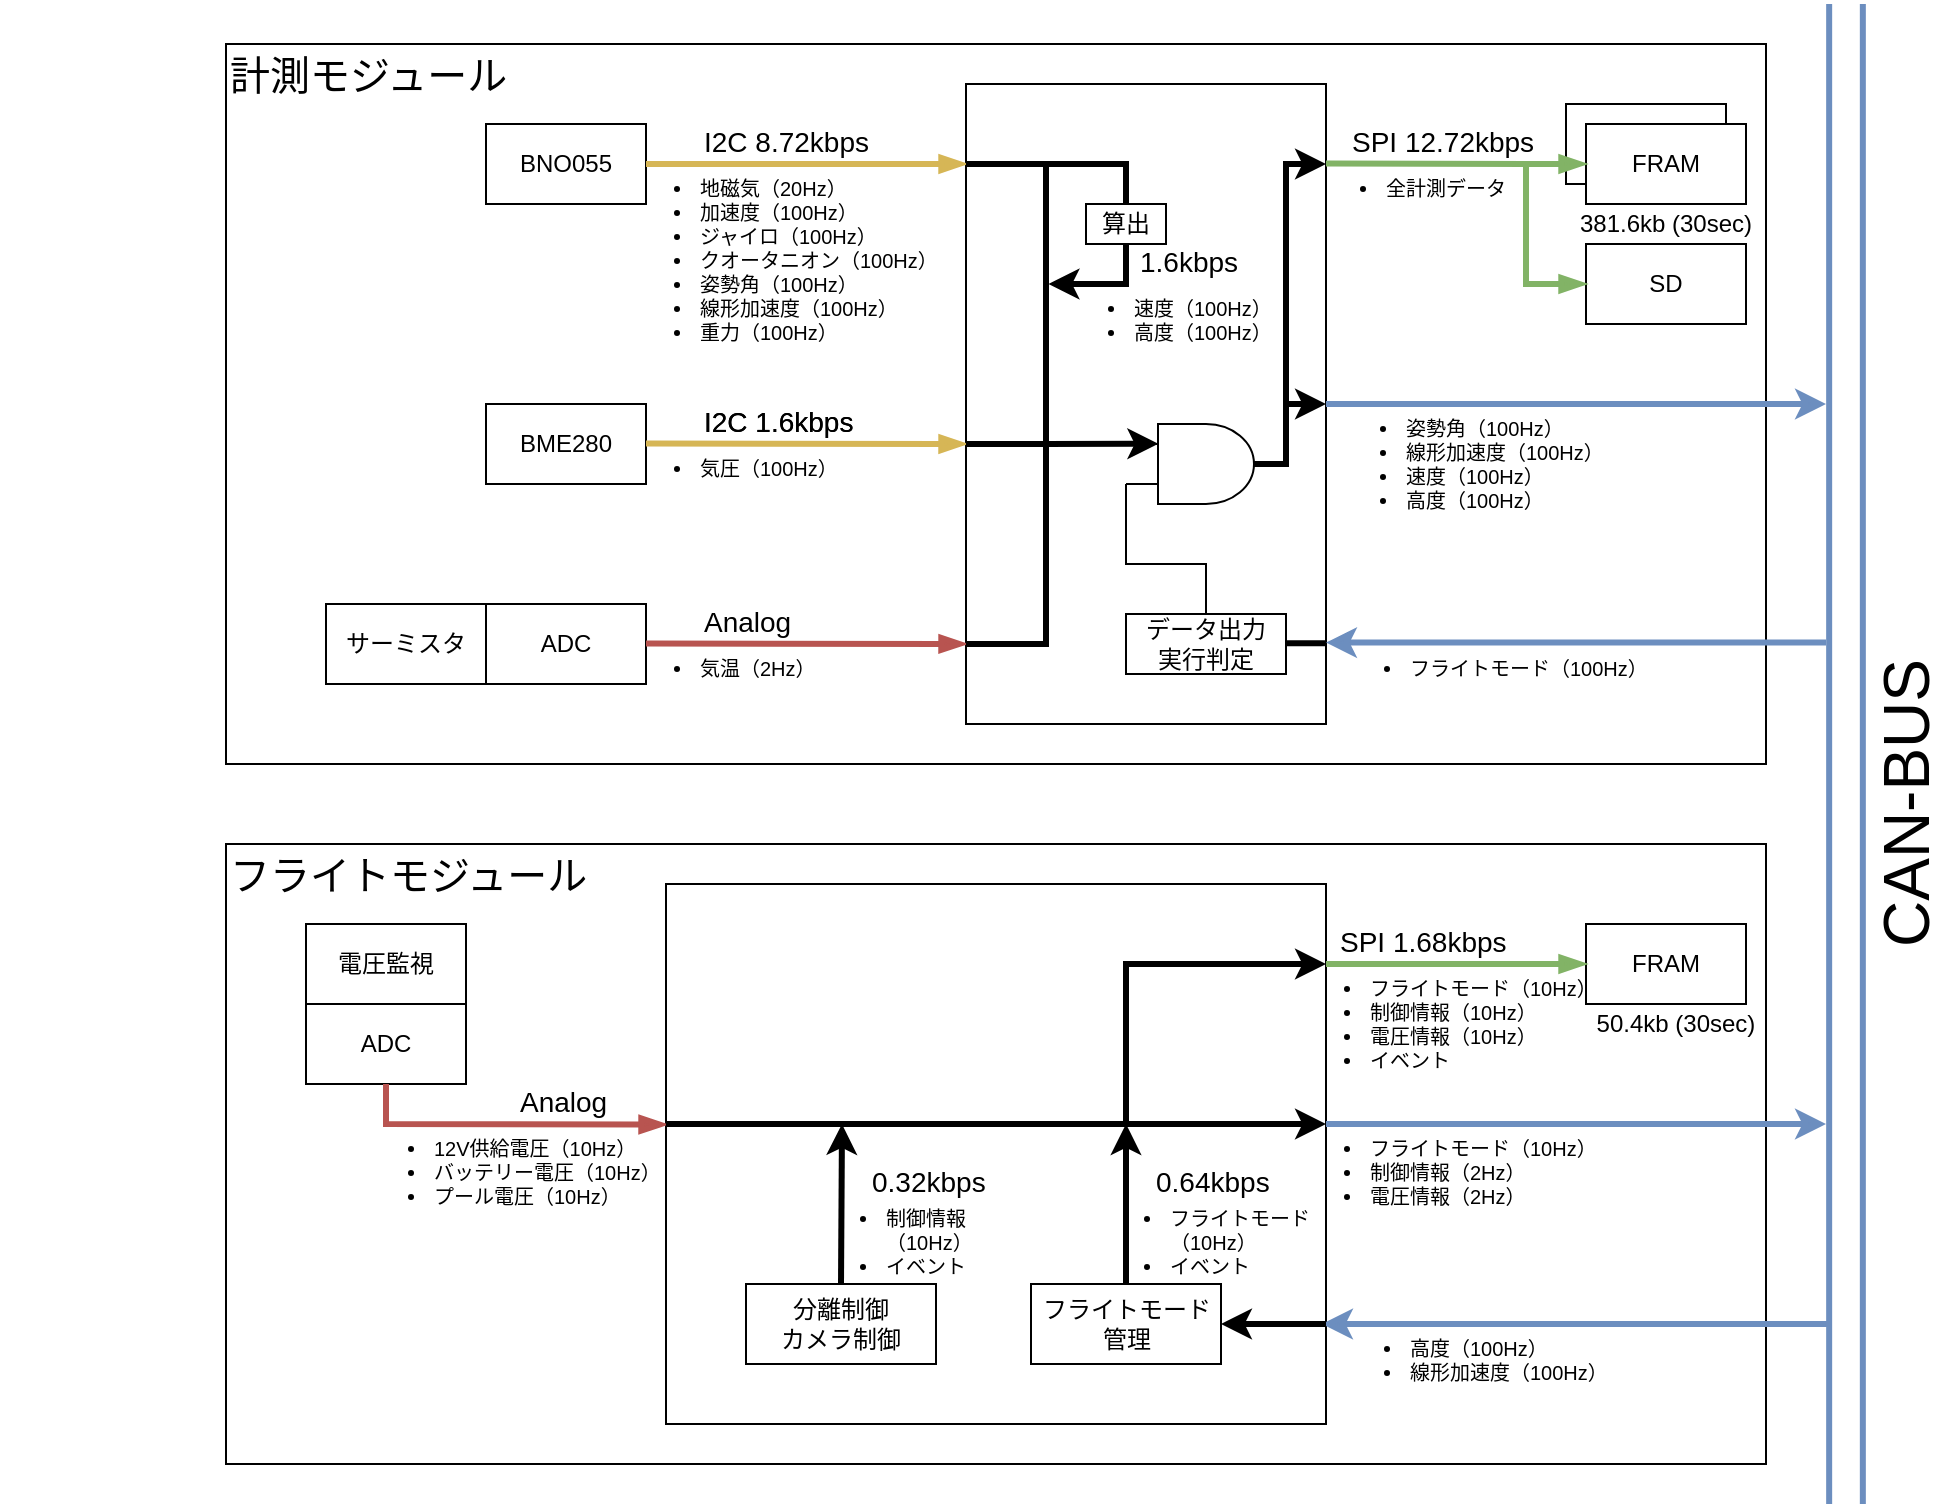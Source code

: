 <mxfile version="21.2.8" type="device">
  <diagram name="ページ1" id="ODrPmbd-owSrHWYyJO7F">
    <mxGraphModel dx="3322" dy="965" grid="1" gridSize="10" guides="1" tooltips="1" connect="1" arrows="1" fold="1" page="1" pageScale="1" pageWidth="827" pageHeight="1169" math="0" shadow="0">
      <root>
        <mxCell id="0" />
        <mxCell id="1" parent="0" />
        <mxCell id="4ESrfmdc0MQb4VluyIVh-58" value="" style="rounded=0;whiteSpace=wrap;html=1;movable=0;resizable=0;rotatable=0;deletable=0;editable=0;locked=1;connectable=0;" parent="1" vertex="1">
          <mxGeometry x="-800" y="440" width="770" height="310" as="geometry" />
        </mxCell>
        <mxCell id="4ESrfmdc0MQb4VluyIVh-57" value="" style="rounded=0;whiteSpace=wrap;html=1;" parent="1" vertex="1">
          <mxGeometry x="-800" y="40" width="770" height="360" as="geometry" />
        </mxCell>
        <mxCell id="4ESrfmdc0MQb4VluyIVh-2" value="" style="rounded=0;whiteSpace=wrap;html=1;" parent="1" vertex="1">
          <mxGeometry x="-430" y="60" width="180" height="320" as="geometry" />
        </mxCell>
        <mxCell id="4ESrfmdc0MQb4VluyIVh-1" value="BNO055" style="rounded=0;whiteSpace=wrap;html=1;" parent="1" vertex="1">
          <mxGeometry x="-670" y="80" width="80" height="40" as="geometry" />
        </mxCell>
        <mxCell id="4ESrfmdc0MQb4VluyIVh-3" value="" style="endArrow=blockThin;html=1;rounded=0;fillColor=#fff2cc;strokeColor=#d6b656;strokeWidth=3;endFill=1;" parent="1" edge="1">
          <mxGeometry width="50" height="50" relative="1" as="geometry">
            <mxPoint x="-590" y="100" as="sourcePoint" />
            <mxPoint x="-430" y="100" as="targetPoint" />
          </mxGeometry>
        </mxCell>
        <mxCell id="4ESrfmdc0MQb4VluyIVh-5" value="&lt;ul style=&quot;font-size: 10px;&quot;&gt;&lt;li style=&quot;font-size: 10px;&quot;&gt;地磁気（20Hz）&lt;/li&gt;&lt;li style=&quot;font-size: 10px;&quot;&gt;加速度（100Hz）&lt;/li&gt;&lt;li style=&quot;font-size: 10px;&quot;&gt;ジャイロ（100Hz）&lt;/li&gt;&lt;li style=&quot;font-size: 10px;&quot;&gt;クオータニオン（100Hz）&lt;/li&gt;&lt;li style=&quot;font-size: 10px;&quot;&gt;姿勢角（100Hz）&lt;/li&gt;&lt;li style=&quot;font-size: 10px;&quot;&gt;線形加速度（100Hz）&lt;/li&gt;&lt;li style=&quot;font-size: 10px;&quot;&gt;重力（100Hz）&lt;/li&gt;&lt;/ul&gt;" style="text;html=1;strokeColor=none;fillColor=none;align=left;verticalAlign=top;whiteSpace=wrap;rounded=0;fontSize=10;labelPosition=right;verticalLabelPosition=bottom;" parent="1" vertex="1">
          <mxGeometry x="-780" y="70" width="175" height="20" as="geometry" />
        </mxCell>
        <mxCell id="4ESrfmdc0MQb4VluyIVh-6" value="BME280" style="rounded=0;whiteSpace=wrap;html=1;" parent="1" vertex="1">
          <mxGeometry x="-670" y="220" width="80" height="40" as="geometry" />
        </mxCell>
        <mxCell id="4ESrfmdc0MQb4VluyIVh-7" value="" style="endArrow=blockThin;html=1;rounded=0;fillColor=#fff2cc;strokeColor=#d6b656;strokeWidth=3;endFill=1;" parent="1" edge="1">
          <mxGeometry width="50" height="50" relative="1" as="geometry">
            <mxPoint x="-590" y="239.8" as="sourcePoint" />
            <mxPoint x="-430" y="240" as="targetPoint" />
          </mxGeometry>
        </mxCell>
        <mxCell id="4ESrfmdc0MQb4VluyIVh-8" value="&lt;ul style=&quot;font-size: 10px;&quot;&gt;&lt;li style=&quot;font-size: 10px;&quot;&gt;気圧（100Hz）&lt;/li&gt;&lt;/ul&gt;" style="text;html=1;strokeColor=none;fillColor=none;align=left;verticalAlign=top;whiteSpace=wrap;rounded=0;fontSize=10;labelPosition=right;verticalLabelPosition=bottom;" parent="1" vertex="1">
          <mxGeometry x="-780" y="210" width="175" height="20" as="geometry" />
        </mxCell>
        <mxCell id="4ESrfmdc0MQb4VluyIVh-10" value="" style="rounded=0;whiteSpace=wrap;html=1;" parent="1" vertex="1">
          <mxGeometry x="-130" y="70" width="80" height="40" as="geometry" />
        </mxCell>
        <mxCell id="4ESrfmdc0MQb4VluyIVh-9" value="FRAM" style="rounded=0;whiteSpace=wrap;html=1;" parent="1" vertex="1">
          <mxGeometry x="-120" y="80" width="80" height="40" as="geometry" />
        </mxCell>
        <mxCell id="4ESrfmdc0MQb4VluyIVh-11" value="" style="endArrow=blockThin;html=1;rounded=0;fillColor=#d5e8d4;strokeColor=#82b366;strokeWidth=3;endFill=1;entryX=0;entryY=0.5;entryDx=0;entryDy=0;" parent="1" target="4ESrfmdc0MQb4VluyIVh-9" edge="1">
          <mxGeometry width="50" height="50" relative="1" as="geometry">
            <mxPoint x="-250" y="99.72" as="sourcePoint" />
            <mxPoint x="-150" y="100" as="targetPoint" />
            <Array as="points">
              <mxPoint x="-150" y="100" />
            </Array>
          </mxGeometry>
        </mxCell>
        <mxCell id="4ESrfmdc0MQb4VluyIVh-12" value="SD" style="rounded=0;whiteSpace=wrap;html=1;" parent="1" vertex="1">
          <mxGeometry x="-120" y="140" width="80" height="40" as="geometry" />
        </mxCell>
        <mxCell id="4ESrfmdc0MQb4VluyIVh-13" value="" style="endArrow=blockThin;html=1;rounded=0;fillColor=#d5e8d4;strokeColor=#82b366;strokeWidth=3;endFill=1;entryX=0;entryY=0.5;entryDx=0;entryDy=0;" parent="1" target="4ESrfmdc0MQb4VluyIVh-12" edge="1">
          <mxGeometry width="50" height="50" relative="1" as="geometry">
            <mxPoint x="-150" y="100" as="sourcePoint" />
            <mxPoint x="-150" y="160.08" as="targetPoint" />
            <Array as="points">
              <mxPoint x="-150" y="160" />
            </Array>
          </mxGeometry>
        </mxCell>
        <mxCell id="4ESrfmdc0MQb4VluyIVh-14" value="ADC" style="rounded=0;whiteSpace=wrap;html=1;" parent="1" vertex="1">
          <mxGeometry x="-670" y="320" width="80" height="40" as="geometry" />
        </mxCell>
        <mxCell id="4ESrfmdc0MQb4VluyIVh-15" value="サーミスタ" style="rounded=0;whiteSpace=wrap;html=1;" parent="1" vertex="1">
          <mxGeometry x="-750" y="320" width="80" height="40" as="geometry" />
        </mxCell>
        <mxCell id="4ESrfmdc0MQb4VluyIVh-16" value="" style="endArrow=blockThin;html=1;rounded=0;fillColor=#f8cecc;strokeColor=#b85450;strokeWidth=3;endFill=1;" parent="1" edge="1">
          <mxGeometry width="50" height="50" relative="1" as="geometry">
            <mxPoint x="-590" y="339.71" as="sourcePoint" />
            <mxPoint x="-430" y="340" as="targetPoint" />
          </mxGeometry>
        </mxCell>
        <mxCell id="4ESrfmdc0MQb4VluyIVh-17" value="&lt;ul style=&quot;font-size: 10px;&quot;&gt;&lt;li style=&quot;font-size: 10px;&quot;&gt;気温（2Hz）&lt;/li&gt;&lt;/ul&gt;" style="text;html=1;strokeColor=none;fillColor=none;align=left;verticalAlign=top;whiteSpace=wrap;rounded=0;fontSize=10;labelPosition=right;verticalLabelPosition=bottom;" parent="1" vertex="1">
          <mxGeometry x="-780" y="310" width="175" height="20" as="geometry" />
        </mxCell>
        <mxCell id="4ESrfmdc0MQb4VluyIVh-19" value="I2C 8.72kbps" style="text;html=1;strokeColor=none;fillColor=none;align=left;verticalAlign=bottom;whiteSpace=wrap;rounded=0;fontSize=14;labelPosition=right;verticalLabelPosition=top;" parent="1" vertex="1">
          <mxGeometry x="-738" y="100" width="175" height="20" as="geometry" />
        </mxCell>
        <mxCell id="4ESrfmdc0MQb4VluyIVh-20" value="I2C 1.6kbps" style="text;html=1;strokeColor=none;fillColor=none;align=left;verticalAlign=bottom;whiteSpace=wrap;rounded=0;fontSize=14;labelPosition=right;verticalLabelPosition=top;" parent="1" vertex="1">
          <mxGeometry x="-738" y="240" width="175" height="20" as="geometry" />
        </mxCell>
        <mxCell id="4ESrfmdc0MQb4VluyIVh-21" value="Analog" style="text;html=1;strokeColor=none;fillColor=none;align=left;verticalAlign=bottom;whiteSpace=wrap;rounded=0;fontSize=14;labelPosition=right;verticalLabelPosition=top;" parent="1" vertex="1">
          <mxGeometry x="-738" y="340" width="175" height="20" as="geometry" />
        </mxCell>
        <mxCell id="4ESrfmdc0MQb4VluyIVh-23" value="" style="endArrow=none;html=1;rounded=0;strokeWidth=3;endFill=0;entryX=0.5;entryY=0;entryDx=0;entryDy=0;" parent="1" target="4ESrfmdc0MQb4VluyIVh-25" edge="1">
          <mxGeometry width="50" height="50" relative="1" as="geometry">
            <mxPoint x="-430" y="100" as="sourcePoint" />
            <mxPoint x="-350" y="100" as="targetPoint" />
            <Array as="points">
              <mxPoint x="-350" y="100" />
            </Array>
          </mxGeometry>
        </mxCell>
        <mxCell id="4ESrfmdc0MQb4VluyIVh-25" value="算出" style="rounded=0;whiteSpace=wrap;html=1;" parent="1" vertex="1">
          <mxGeometry x="-370" y="120" width="40" height="20" as="geometry" />
        </mxCell>
        <mxCell id="4ESrfmdc0MQb4VluyIVh-30" value="" style="endArrow=none;html=1;rounded=0;strokeWidth=3;startArrow=classic;startFill=1;entryX=0.5;entryY=1;entryDx=0;entryDy=0;exitX=0.75;exitY=0;exitDx=0;exitDy=0;" parent="1" source="4ESrfmdc0MQb4VluyIVh-32" target="4ESrfmdc0MQb4VluyIVh-25" edge="1">
          <mxGeometry width="50" height="50" relative="1" as="geometry">
            <mxPoint x="-270" y="160" as="sourcePoint" />
            <mxPoint x="-330" y="140" as="targetPoint" />
            <Array as="points">
              <mxPoint x="-350" y="160" />
            </Array>
          </mxGeometry>
        </mxCell>
        <mxCell id="4ESrfmdc0MQb4VluyIVh-31" value="&lt;ul style=&quot;font-size: 10px;&quot;&gt;&lt;li style=&quot;font-size: 10px;&quot;&gt;速度（100Hz）&lt;/li&gt;&lt;li style=&quot;font-size: 10px;&quot;&gt;高度（100Hz）&lt;/li&gt;&lt;/ul&gt;" style="text;html=1;strokeColor=none;fillColor=none;align=left;verticalAlign=top;whiteSpace=wrap;rounded=0;fontSize=10;labelPosition=right;verticalLabelPosition=bottom;" parent="1" vertex="1">
          <mxGeometry x="-563" y="130" width="175" height="20" as="geometry" />
        </mxCell>
        <mxCell id="4ESrfmdc0MQb4VluyIVh-32" value="1.6kbps" style="text;html=1;strokeColor=none;fillColor=none;align=left;verticalAlign=bottom;whiteSpace=wrap;rounded=0;fontSize=14;labelPosition=right;verticalLabelPosition=top;" parent="1" vertex="1">
          <mxGeometry x="-520" y="160" width="175" height="20" as="geometry" />
        </mxCell>
        <mxCell id="4ESrfmdc0MQb4VluyIVh-33" value="" style="endArrow=none;html=1;rounded=0;strokeWidth=3;" parent="1" edge="1">
          <mxGeometry width="50" height="50" relative="1" as="geometry">
            <mxPoint x="-430" y="240" as="sourcePoint" />
            <mxPoint x="-390" y="100" as="targetPoint" />
            <Array as="points">
              <mxPoint x="-390" y="240" />
            </Array>
          </mxGeometry>
        </mxCell>
        <mxCell id="4ESrfmdc0MQb4VluyIVh-34" value="" style="endArrow=none;html=1;rounded=0;strokeWidth=3;" parent="1" edge="1">
          <mxGeometry width="50" height="50" relative="1" as="geometry">
            <mxPoint x="-430" y="340" as="sourcePoint" />
            <mxPoint x="-390" y="240" as="targetPoint" />
            <Array as="points">
              <mxPoint x="-390" y="340" />
            </Array>
          </mxGeometry>
        </mxCell>
        <mxCell id="4ESrfmdc0MQb4VluyIVh-36" value="I2C 1.6kbps" style="text;html=1;strokeColor=none;fillColor=none;align=left;verticalAlign=bottom;whiteSpace=wrap;rounded=0;fontSize=14;labelPosition=right;verticalLabelPosition=top;" parent="1" vertex="1">
          <mxGeometry x="-738" y="240" width="175" height="20" as="geometry" />
        </mxCell>
        <mxCell id="4ESrfmdc0MQb4VluyIVh-38" value="SPI 12.72kbps" style="text;html=1;strokeColor=none;fillColor=none;align=left;verticalAlign=bottom;whiteSpace=wrap;rounded=0;fontSize=14;labelPosition=right;verticalLabelPosition=top;" parent="1" vertex="1">
          <mxGeometry x="-414" y="100" width="175" height="20" as="geometry" />
        </mxCell>
        <mxCell id="4ESrfmdc0MQb4VluyIVh-39" value="381.6kb (30sec)" style="text;html=1;strokeColor=none;fillColor=none;align=center;verticalAlign=middle;whiteSpace=wrap;rounded=0;" parent="1" vertex="1">
          <mxGeometry x="-135" y="120" width="110" height="20" as="geometry" />
        </mxCell>
        <mxCell id="4ESrfmdc0MQb4VluyIVh-40" value="" style="endArrow=classic;html=1;rounded=0;strokeWidth=3;endFill=1;" parent="1" edge="1">
          <mxGeometry width="50" height="50" relative="1" as="geometry">
            <mxPoint x="-290" y="250" as="sourcePoint" />
            <mxPoint x="-250" y="220" as="targetPoint" />
            <Array as="points">
              <mxPoint x="-270" y="250" />
              <mxPoint x="-270" y="220" />
            </Array>
          </mxGeometry>
        </mxCell>
        <mxCell id="4ESrfmdc0MQb4VluyIVh-41" value="" style="endArrow=classic;html=1;rounded=0;fillColor=#dae8fc;strokeColor=#6c8ebf;strokeWidth=3;endFill=1;" parent="1" edge="1">
          <mxGeometry width="50" height="50" relative="1" as="geometry">
            <mxPoint x="-250" y="220" as="sourcePoint" />
            <mxPoint y="220" as="targetPoint" />
          </mxGeometry>
        </mxCell>
        <mxCell id="4ESrfmdc0MQb4VluyIVh-45" value="&lt;ul style=&quot;font-size: 10px;&quot;&gt;&lt;li style=&quot;font-size: 10px;&quot;&gt;全計測データ&lt;/li&gt;&lt;/ul&gt;" style="text;html=1;strokeColor=none;fillColor=none;align=left;verticalAlign=top;whiteSpace=wrap;rounded=0;fontSize=10;labelPosition=right;verticalLabelPosition=bottom;" parent="1" vertex="1">
          <mxGeometry x="-437.5" y="70" width="175" height="20" as="geometry" />
        </mxCell>
        <mxCell id="4ESrfmdc0MQb4VluyIVh-46" value="&lt;ul style=&quot;font-size: 10px;&quot;&gt;&lt;li style=&quot;font-size: 10px;&quot;&gt;姿勢角（100Hz）&lt;/li&gt;&lt;li style=&quot;font-size: 10px;&quot;&gt;線形加速度（100Hz）&lt;/li&gt;&lt;li style=&quot;font-size: 10px;&quot;&gt;速度（100Hz）&lt;/li&gt;&lt;li style=&quot;font-size: 10px;&quot;&gt;高度（100Hz）&lt;/li&gt;&lt;/ul&gt;" style="text;html=1;strokeColor=none;fillColor=none;align=left;verticalAlign=top;whiteSpace=wrap;rounded=0;fontSize=10;labelPosition=right;verticalLabelPosition=bottom;" parent="1" vertex="1">
          <mxGeometry x="-427.5" y="190" width="175" height="20" as="geometry" />
        </mxCell>
        <mxCell id="4ESrfmdc0MQb4VluyIVh-47" value="" style="endArrow=none;html=1;rounded=0;fillColor=#dae8fc;strokeColor=#6c8ebf;strokeWidth=3;endFill=0;shape=link;targetPerimeterSpacing=0;width=14.839;" parent="1" edge="1">
          <mxGeometry width="50" height="50" relative="1" as="geometry">
            <mxPoint x="10" y="20" as="sourcePoint" />
            <mxPoint x="10" y="770" as="targetPoint" />
          </mxGeometry>
        </mxCell>
        <mxCell id="4ESrfmdc0MQb4VluyIVh-89" value="CAN-BUS" style="edgeLabel;html=1;align=center;verticalAlign=middle;resizable=0;points=[];fontSize=32;fontFamily=Helvetica;fontColor=default;horizontal=0;" parent="4ESrfmdc0MQb4VluyIVh-47" vertex="1" connectable="0">
          <mxGeometry x="0.048" y="6" relative="1" as="geometry">
            <mxPoint x="24" y="7" as="offset" />
          </mxGeometry>
        </mxCell>
        <mxCell id="4ESrfmdc0MQb4VluyIVh-48" value="" style="endArrow=none;html=1;rounded=0;fillColor=#dae8fc;strokeColor=#6c8ebf;strokeWidth=3;endFill=0;startArrow=classic;startFill=1;" parent="1" edge="1">
          <mxGeometry width="50" height="50" relative="1" as="geometry">
            <mxPoint x="-250" y="339.31" as="sourcePoint" />
            <mxPoint y="339.31" as="targetPoint" />
          </mxGeometry>
        </mxCell>
        <mxCell id="4ESrfmdc0MQb4VluyIVh-49" value="" style="endArrow=none;html=1;rounded=0;strokeWidth=3;endFill=0;" parent="1" edge="1">
          <mxGeometry width="50" height="50" relative="1" as="geometry">
            <mxPoint x="-270" y="339.67" as="sourcePoint" />
            <mxPoint x="-250" y="339.67" as="targetPoint" />
          </mxGeometry>
        </mxCell>
        <mxCell id="4ESrfmdc0MQb4VluyIVh-50" value="&lt;ul style=&quot;font-size: 10px;&quot;&gt;&lt;li style=&quot;font-size: 10px;&quot;&gt;フライトモード（100Hz）&lt;/li&gt;&lt;/ul&gt;" style="text;html=1;strokeColor=none;fillColor=none;align=left;verticalAlign=top;whiteSpace=wrap;rounded=0;fontSize=10;labelPosition=right;verticalLabelPosition=bottom;" parent="1" vertex="1">
          <mxGeometry x="-425" y="310" width="175" height="20" as="geometry" />
        </mxCell>
        <mxCell id="4ESrfmdc0MQb4VluyIVh-51" value="データ出力&lt;br&gt;実行判定" style="rounded=0;whiteSpace=wrap;html=1;" parent="1" vertex="1">
          <mxGeometry x="-350" y="325" width="80" height="30" as="geometry" />
        </mxCell>
        <mxCell id="4ESrfmdc0MQb4VluyIVh-54" value="" style="endArrow=classic;html=1;rounded=0;strokeWidth=3;endFill=1;entryX=0.202;entryY=0.247;entryDx=0;entryDy=0;entryPerimeter=0;" parent="1" target="4ESrfmdc0MQb4VluyIVh-53" edge="1">
          <mxGeometry width="50" height="50" relative="1" as="geometry">
            <mxPoint x="-390" y="240" as="sourcePoint" />
            <mxPoint x="-330" y="240" as="targetPoint" />
          </mxGeometry>
        </mxCell>
        <mxCell id="4ESrfmdc0MQb4VluyIVh-53" value="" style="verticalLabelPosition=bottom;shadow=0;dashed=0;align=center;html=1;verticalAlign=top;shape=mxgraph.electrical.logic_gates.logic_gate;operation=and;" parent="1" vertex="1">
          <mxGeometry x="-350" y="230" width="80" height="40" as="geometry" />
        </mxCell>
        <mxCell id="4ESrfmdc0MQb4VluyIVh-55" value="" style="endArrow=none;html=1;rounded=0;exitX=0.5;exitY=0;exitDx=0;exitDy=0;" parent="1" source="4ESrfmdc0MQb4VluyIVh-51" edge="1">
          <mxGeometry width="50" height="50" relative="1" as="geometry">
            <mxPoint x="-400" y="310" as="sourcePoint" />
            <mxPoint x="-350" y="260" as="targetPoint" />
            <Array as="points">
              <mxPoint x="-310" y="300" />
              <mxPoint x="-350" y="300" />
            </Array>
          </mxGeometry>
        </mxCell>
        <mxCell id="4ESrfmdc0MQb4VluyIVh-56" value="" style="endArrow=classic;html=1;rounded=0;strokeWidth=3;endFill=1;" parent="1" edge="1">
          <mxGeometry width="50" height="50" relative="1" as="geometry">
            <mxPoint x="-270" y="220" as="sourcePoint" />
            <mxPoint x="-250" y="100" as="targetPoint" />
            <Array as="points">
              <mxPoint x="-270" y="100" />
            </Array>
          </mxGeometry>
        </mxCell>
        <mxCell id="4ESrfmdc0MQb4VluyIVh-59" value="" style="rounded=0;whiteSpace=wrap;html=1;movable=0;resizable=0;rotatable=0;deletable=0;editable=0;locked=1;connectable=0;" parent="1" vertex="1">
          <mxGeometry x="-580" y="460" width="330" height="270" as="geometry" />
        </mxCell>
        <mxCell id="4ESrfmdc0MQb4VluyIVh-60" value="" style="endArrow=none;html=1;rounded=0;fillColor=#dae8fc;strokeColor=#6c8ebf;strokeWidth=3;endFill=0;startArrow=classic;startFill=1;" parent="1" edge="1">
          <mxGeometry width="50" height="50" relative="1" as="geometry">
            <mxPoint x="-252" y="680" as="sourcePoint" />
            <mxPoint x="0.5" y="680" as="targetPoint" />
          </mxGeometry>
        </mxCell>
        <mxCell id="4ESrfmdc0MQb4VluyIVh-61" value="&lt;ul style=&quot;font-size: 10px;&quot;&gt;&lt;li style=&quot;font-size: 10px;&quot;&gt;高度（100Hz）&lt;/li&gt;&lt;li style=&quot;font-size: 10px;&quot;&gt;線形加速度（100Hz）&lt;/li&gt;&lt;/ul&gt;" style="text;html=1;strokeColor=none;fillColor=none;align=left;verticalAlign=top;whiteSpace=wrap;rounded=0;fontSize=10;labelPosition=right;verticalLabelPosition=bottom;" parent="1" vertex="1">
          <mxGeometry x="-425" y="650" width="175" height="20" as="geometry" />
        </mxCell>
        <mxCell id="4ESrfmdc0MQb4VluyIVh-62" value="フライトモード&lt;br&gt;管理" style="rounded=0;whiteSpace=wrap;html=1;" parent="1" vertex="1">
          <mxGeometry x="-397.5" y="660" width="95" height="40" as="geometry" />
        </mxCell>
        <mxCell id="4ESrfmdc0MQb4VluyIVh-63" value="" style="endArrow=none;html=1;rounded=0;strokeWidth=3;endFill=0;startArrow=classic;startFill=1;exitX=1;exitY=0.5;exitDx=0;exitDy=0;" parent="1" source="4ESrfmdc0MQb4VluyIVh-62" edge="1">
          <mxGeometry width="50" height="50" relative="1" as="geometry">
            <mxPoint x="-290" y="680" as="sourcePoint" />
            <mxPoint x="-250" y="680" as="targetPoint" />
            <Array as="points" />
          </mxGeometry>
        </mxCell>
        <mxCell id="4ESrfmdc0MQb4VluyIVh-64" value="FRAM" style="rounded=0;whiteSpace=wrap;html=1;" parent="1" vertex="1">
          <mxGeometry x="-120" y="480" width="80" height="40" as="geometry" />
        </mxCell>
        <mxCell id="4ESrfmdc0MQb4VluyIVh-65" value="" style="endArrow=blockThin;html=1;rounded=0;fillColor=#d5e8d4;strokeColor=#82b366;strokeWidth=3;endFill=1;entryX=0;entryY=0.5;entryDx=0;entryDy=0;" parent="1" target="4ESrfmdc0MQb4VluyIVh-64" edge="1">
          <mxGeometry width="50" height="50" relative="1" as="geometry">
            <mxPoint x="-150" y="500" as="sourcePoint" />
            <mxPoint x="-150" y="500" as="targetPoint" />
            <Array as="points">
              <mxPoint x="-250" y="500" />
              <mxPoint x="-150" y="500" />
            </Array>
          </mxGeometry>
        </mxCell>
        <mxCell id="4ESrfmdc0MQb4VluyIVh-66" value="SPI 1.68kbps" style="text;html=1;strokeColor=none;fillColor=none;align=left;verticalAlign=bottom;whiteSpace=wrap;rounded=0;fontSize=14;labelPosition=right;verticalLabelPosition=top;" parent="1" vertex="1">
          <mxGeometry x="-420" y="500" width="175" height="20" as="geometry" />
        </mxCell>
        <mxCell id="4ESrfmdc0MQb4VluyIVh-67" value="&lt;ul style=&quot;font-size: 10px;&quot;&gt;&lt;li style=&quot;font-size: 10px;&quot;&gt;フライトモード（10Hz）&lt;/li&gt;&lt;li style=&quot;font-size: 10px;&quot;&gt;制御情報（10Hz）&lt;/li&gt;&lt;li style=&quot;font-size: 10px;&quot;&gt;電圧情報（10Hz）&lt;/li&gt;&lt;li style=&quot;font-size: 10px;&quot;&gt;イベント&lt;/li&gt;&lt;/ul&gt;" style="text;html=1;strokeColor=none;fillColor=none;align=left;verticalAlign=top;whiteSpace=wrap;rounded=0;fontSize=10;labelPosition=right;verticalLabelPosition=bottom;" parent="1" vertex="1">
          <mxGeometry x="-445" y="470" width="175" height="20" as="geometry" />
        </mxCell>
        <mxCell id="4ESrfmdc0MQb4VluyIVh-68" value="" style="endArrow=classic;html=1;rounded=0;fillColor=#dae8fc;strokeColor=#6c8ebf;strokeWidth=3;endFill=1;" parent="1" edge="1">
          <mxGeometry width="50" height="50" relative="1" as="geometry">
            <mxPoint x="-250" y="580" as="sourcePoint" />
            <mxPoint y="580" as="targetPoint" />
          </mxGeometry>
        </mxCell>
        <mxCell id="4ESrfmdc0MQb4VluyIVh-69" value="50.4kb (30sec)" style="text;html=1;strokeColor=none;fillColor=none;align=center;verticalAlign=middle;whiteSpace=wrap;rounded=0;" parent="1" vertex="1">
          <mxGeometry x="-130" y="520" width="110" height="20" as="geometry" />
        </mxCell>
        <mxCell id="4ESrfmdc0MQb4VluyIVh-70" value="&lt;ul style=&quot;font-size: 10px;&quot;&gt;&lt;li style=&quot;font-size: 10px;&quot;&gt;フライトモード（10Hz）&lt;/li&gt;&lt;li style=&quot;font-size: 10px;&quot;&gt;制御情報（2Hz）&lt;/li&gt;&lt;li style=&quot;font-size: 10px;&quot;&gt;電圧情報（2Hz）&lt;/li&gt;&lt;/ul&gt;" style="text;html=1;strokeColor=none;fillColor=none;align=left;verticalAlign=top;whiteSpace=wrap;rounded=0;fontSize=10;labelPosition=right;verticalLabelPosition=bottom;" parent="1" vertex="1">
          <mxGeometry x="-445" y="550" width="175" height="20" as="geometry" />
        </mxCell>
        <mxCell id="4ESrfmdc0MQb4VluyIVh-71" value="" style="endArrow=none;html=1;rounded=0;strokeWidth=3;endFill=0;startArrow=classic;startFill=1;" parent="1" edge="1">
          <mxGeometry width="50" height="50" relative="1" as="geometry">
            <mxPoint x="-250" y="500" as="sourcePoint" />
            <mxPoint x="-350" y="580" as="targetPoint" />
            <Array as="points">
              <mxPoint x="-350" y="500" />
            </Array>
          </mxGeometry>
        </mxCell>
        <mxCell id="4ESrfmdc0MQb4VluyIVh-72" value="" style="endArrow=none;html=1;rounded=0;strokeWidth=3;endFill=0;startArrow=classic;startFill=1;" parent="1" edge="1">
          <mxGeometry width="50" height="50" relative="1" as="geometry">
            <mxPoint x="-250" y="580" as="sourcePoint" />
            <mxPoint x="-350" y="580" as="targetPoint" />
            <Array as="points" />
          </mxGeometry>
        </mxCell>
        <mxCell id="4ESrfmdc0MQb4VluyIVh-74" value="" style="endArrow=none;html=1;rounded=0;strokeWidth=3;endFill=0;startArrow=classic;startFill=1;entryX=0.5;entryY=0;entryDx=0;entryDy=0;" parent="1" target="4ESrfmdc0MQb4VluyIVh-62" edge="1">
          <mxGeometry width="50" height="50" relative="1" as="geometry">
            <mxPoint x="-350" y="580" as="sourcePoint" />
            <mxPoint x="-340" y="620" as="targetPoint" />
            <Array as="points" />
          </mxGeometry>
        </mxCell>
        <mxCell id="4ESrfmdc0MQb4VluyIVh-75" value="0.64kbps" style="text;html=1;strokeColor=none;fillColor=none;align=left;verticalAlign=bottom;whiteSpace=wrap;rounded=0;fontSize=14;labelPosition=right;verticalLabelPosition=top;" parent="1" vertex="1">
          <mxGeometry x="-511.87" y="620" width="175" height="20" as="geometry" />
        </mxCell>
        <mxCell id="4ESrfmdc0MQb4VluyIVh-76" value="&lt;ul style=&quot;font-size: 10px;&quot;&gt;&lt;li style=&quot;font-size: 10px;&quot;&gt;フライトモード（10Hz）&lt;/li&gt;&lt;li style=&quot;font-size: 10px;&quot;&gt;イベント&lt;/li&gt;&lt;/ul&gt;" style="text;html=1;strokeColor=none;fillColor=none;align=left;verticalAlign=top;whiteSpace=wrap;rounded=0;fontSize=10;labelPosition=right;verticalLabelPosition=bottom;" parent="1" vertex="1">
          <mxGeometry x="-478.75" y="585" width="108.75" height="20" as="geometry" />
        </mxCell>
        <mxCell id="4ESrfmdc0MQb4VluyIVh-77" value="分離制御&lt;br&gt;カメラ制御" style="rounded=0;whiteSpace=wrap;html=1;" parent="1" vertex="1">
          <mxGeometry x="-540" y="660" width="95" height="40" as="geometry" />
        </mxCell>
        <mxCell id="4ESrfmdc0MQb4VluyIVh-78" value="" style="endArrow=none;html=1;rounded=0;strokeWidth=3;endFill=0;startArrow=classic;startFill=1;entryX=0.5;entryY=0;entryDx=0;entryDy=0;" parent="1" target="4ESrfmdc0MQb4VluyIVh-77" edge="1">
          <mxGeometry width="50" height="50" relative="1" as="geometry">
            <mxPoint x="-492" y="580" as="sourcePoint" />
            <mxPoint x="-482.5" y="660" as="targetPoint" />
            <Array as="points">
              <mxPoint x="-492" y="580" />
            </Array>
          </mxGeometry>
        </mxCell>
        <mxCell id="4ESrfmdc0MQb4VluyIVh-79" value="&lt;ul style=&quot;font-size: 10px;&quot;&gt;&lt;li style=&quot;font-size: 10px;&quot;&gt;制御情報（10Hz）&lt;/li&gt;&lt;li style=&quot;font-size: 10px;&quot;&gt;イベント&lt;/li&gt;&lt;/ul&gt;" style="text;html=1;strokeColor=none;fillColor=none;align=left;verticalAlign=top;whiteSpace=wrap;rounded=0;fontSize=10;labelPosition=right;verticalLabelPosition=bottom;" parent="1" vertex="1">
          <mxGeometry x="-620.62" y="585" width="108.75" height="20" as="geometry" />
        </mxCell>
        <mxCell id="4ESrfmdc0MQb4VluyIVh-80" value="0.32kbps" style="text;html=1;strokeColor=none;fillColor=none;align=left;verticalAlign=bottom;whiteSpace=wrap;rounded=0;fontSize=14;labelPosition=right;verticalLabelPosition=top;" parent="1" vertex="1">
          <mxGeometry x="-653.75" y="620" width="175" height="20" as="geometry" />
        </mxCell>
        <mxCell id="4ESrfmdc0MQb4VluyIVh-81" value="電圧監視" style="rounded=0;whiteSpace=wrap;html=1;" parent="1" vertex="1">
          <mxGeometry x="-760" y="480" width="80" height="40" as="geometry" />
        </mxCell>
        <mxCell id="4ESrfmdc0MQb4VluyIVh-82" value="ADC" style="rounded=0;whiteSpace=wrap;html=1;" parent="1" vertex="1">
          <mxGeometry x="-760" y="520" width="80" height="40" as="geometry" />
        </mxCell>
        <mxCell id="4ESrfmdc0MQb4VluyIVh-83" value="" style="endArrow=blockThin;html=1;rounded=0;fillColor=#f8cecc;strokeColor=#b85450;strokeWidth=3;endFill=1;" parent="1" edge="1">
          <mxGeometry width="50" height="50" relative="1" as="geometry">
            <mxPoint x="-720" y="560" as="sourcePoint" />
            <mxPoint x="-580" y="580.29" as="targetPoint" />
            <Array as="points">
              <mxPoint x="-720" y="580" />
            </Array>
          </mxGeometry>
        </mxCell>
        <mxCell id="4ESrfmdc0MQb4VluyIVh-84" value="&lt;ul style=&quot;font-size: 10px;&quot;&gt;&lt;li style=&quot;font-size: 10px;&quot;&gt;12V供給電圧（10Hz）&lt;/li&gt;&lt;li style=&quot;font-size: 10px;&quot;&gt;バッテリー電圧（10Hz）&lt;/li&gt;&lt;li style=&quot;font-size: 10px;&quot;&gt;プール電圧（10Hz）&lt;/li&gt;&lt;/ul&gt;" style="text;html=1;strokeColor=none;fillColor=none;align=left;verticalAlign=top;whiteSpace=wrap;rounded=0;fontSize=10;labelPosition=right;verticalLabelPosition=bottom;" parent="1" vertex="1">
          <mxGeometry x="-913" y="550" width="175" height="20" as="geometry" />
        </mxCell>
        <mxCell id="4ESrfmdc0MQb4VluyIVh-85" value="Analog" style="text;html=1;strokeColor=none;fillColor=none;align=left;verticalAlign=bottom;whiteSpace=wrap;rounded=0;fontSize=14;labelPosition=right;verticalLabelPosition=top;" parent="1" vertex="1">
          <mxGeometry x="-830" y="580" width="175" height="20" as="geometry" />
        </mxCell>
        <mxCell id="4ESrfmdc0MQb4VluyIVh-88" value="" style="endArrow=none;html=1;rounded=0;strokeWidth=3;endFill=0;startArrow=none;startFill=0;" parent="1" edge="1">
          <mxGeometry width="50" height="50" relative="1" as="geometry">
            <mxPoint x="-350" y="580" as="sourcePoint" />
            <mxPoint x="-580" y="580" as="targetPoint" />
            <Array as="points" />
          </mxGeometry>
        </mxCell>
        <mxCell id="q9ZYuqAZ2Tl45ADoygLm-1" value="フライトモジュール" style="text;html=1;strokeColor=none;fillColor=none;align=left;verticalAlign=middle;whiteSpace=wrap;rounded=0;fontSize=20;" vertex="1" parent="1">
          <mxGeometry x="-800" y="440" width="240" height="30" as="geometry" />
        </mxCell>
        <mxCell id="q9ZYuqAZ2Tl45ADoygLm-2" value="計測モジュール" style="text;html=1;strokeColor=none;fillColor=none;align=left;verticalAlign=middle;whiteSpace=wrap;rounded=0;fontSize=20;" vertex="1" parent="1">
          <mxGeometry x="-800" y="40" width="240" height="30" as="geometry" />
        </mxCell>
      </root>
    </mxGraphModel>
  </diagram>
</mxfile>
